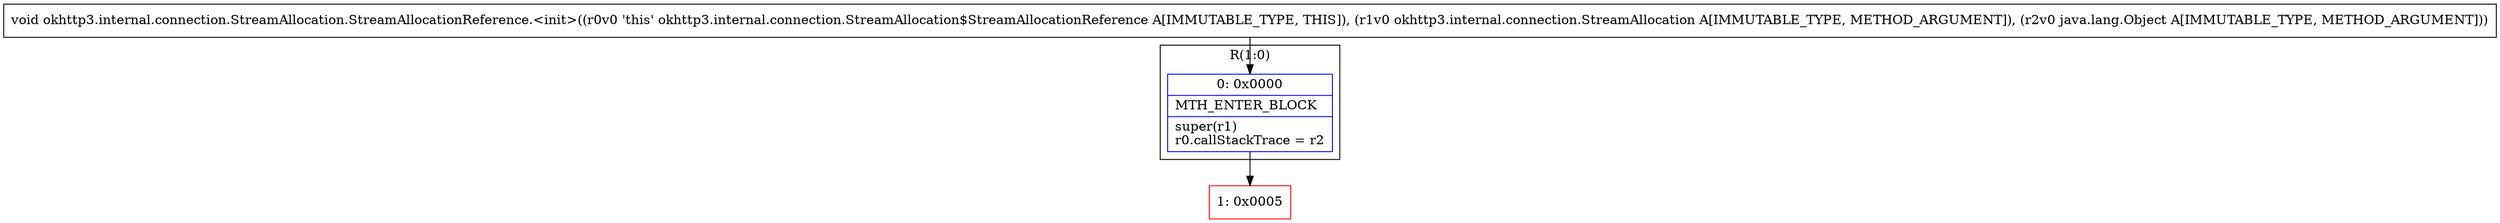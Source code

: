 digraph "CFG forokhttp3.internal.connection.StreamAllocation.StreamAllocationReference.\<init\>(Lokhttp3\/internal\/connection\/StreamAllocation;Ljava\/lang\/Object;)V" {
subgraph cluster_Region_336030085 {
label = "R(1:0)";
node [shape=record,color=blue];
Node_0 [shape=record,label="{0\:\ 0x0000|MTH_ENTER_BLOCK\l|super(r1)\lr0.callStackTrace = r2\l}"];
}
Node_1 [shape=record,color=red,label="{1\:\ 0x0005}"];
MethodNode[shape=record,label="{void okhttp3.internal.connection.StreamAllocation.StreamAllocationReference.\<init\>((r0v0 'this' okhttp3.internal.connection.StreamAllocation$StreamAllocationReference A[IMMUTABLE_TYPE, THIS]), (r1v0 okhttp3.internal.connection.StreamAllocation A[IMMUTABLE_TYPE, METHOD_ARGUMENT]), (r2v0 java.lang.Object A[IMMUTABLE_TYPE, METHOD_ARGUMENT])) }"];
MethodNode -> Node_0;
Node_0 -> Node_1;
}

